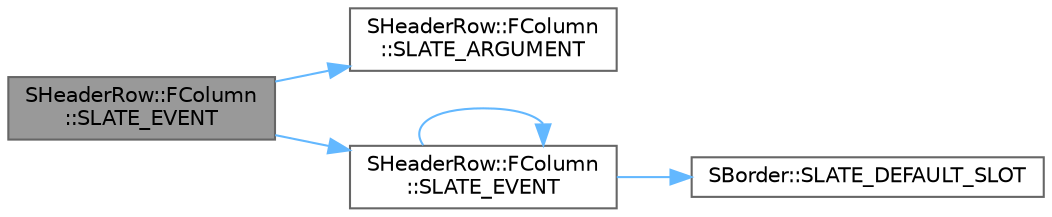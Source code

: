 digraph "SHeaderRow::FColumn::SLATE_EVENT"
{
 // INTERACTIVE_SVG=YES
 // LATEX_PDF_SIZE
  bgcolor="transparent";
  edge [fontname=Helvetica,fontsize=10,labelfontname=Helvetica,labelfontsize=10];
  node [fontname=Helvetica,fontsize=10,shape=box,height=0.2,width=0.4];
  rankdir="LR";
  Node1 [id="Node000001",label="SHeaderRow::FColumn\l::SLATE_EVENT",height=0.2,width=0.4,color="gray40", fillcolor="grey60", style="filled", fontcolor="black",tooltip="Allow to provide a custom handler when a splitter is double-clicked in Manual column size mode."];
  Node1 -> Node2 [id="edge1_Node000001_Node000002",color="steelblue1",style="solid",tooltip=" "];
  Node2 [id="Node000002",label="SHeaderRow::FColumn\l::SLATE_ARGUMENT",height=0.2,width=0.4,color="grey40", fillcolor="white", style="filled",URL="$d5/d13/classSHeaderRow_1_1FColumn.html#a8d28f8842ffebf87b5ce8eff73d0934e",tooltip=" "];
  Node1 -> Node3 [id="edge2_Node000001_Node000003",color="steelblue1",style="solid",tooltip=" "];
  Node3 [id="Node000003",label="SHeaderRow::FColumn\l::SLATE_EVENT",height=0.2,width=0.4,color="grey40", fillcolor="white", style="filled",URL="$d5/d13/classSHeaderRow_1_1FColumn.html#acbe5a3492160b3201bea5242db6d6cef",tooltip=" "];
  Node3 -> Node4 [id="edge3_Node000003_Node000004",color="steelblue1",style="solid",tooltip=" "];
  Node4 [id="Node000004",label="SBorder::SLATE_DEFAULT_SLOT",height=0.2,width=0.4,color="grey40", fillcolor="white", style="filled",URL="$d2/d51/classSBorder.html#a6589b70179eb2911e096432a2ac79388",tooltip=" "];
  Node3 -> Node3 [id="edge4_Node000003_Node000003",color="steelblue1",style="solid",tooltip=" "];
}
